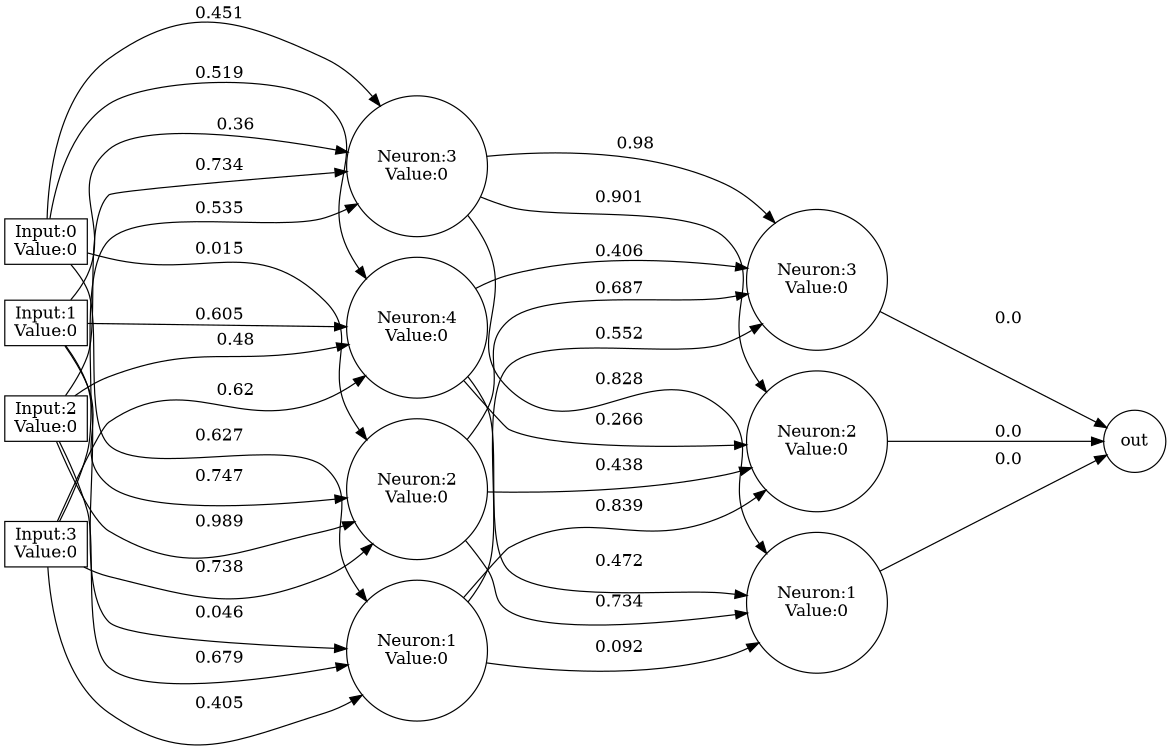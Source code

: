 digraph {
rankdir=LR
size="8,5"
	node [shape=cube]
	input1 [label="Input:0
Value:0"]
	input2 [label="Input:1
Value:0"]
	input3 [label="Input:2
Value:0"]
	input4 [label="Input:3
Value:0"]
	node [shape=circle]
	hidden_layer1 [label="Neuron:1
Value:0"]
	hidden_layer2 [label="Neuron:2
Value:0"]
	hidden_layer3 [label="Neuron:3
Value:0"]
	hidden_layer4 [label="Neuron:4
Value:0"]
	out_layer1 [label="Neuron:1
Value:0"]
	out_layer2 [label="Neuron:2
Value:0"]
	out_layer3 [label="Neuron:3
Value:0"]
	out [label=out]
		input1 -> hidden_layer1 [label="		0.627		"]
		input1 -> hidden_layer2 [label="		0.015		"]
		input1 -> hidden_layer3 [label="		0.451		"]
		input1 -> hidden_layer4 [label="		0.519		"]
		input2 -> hidden_layer1 [label="		0.046		"]
		input2 -> hidden_layer2 [label="		0.747		"]
		input2 -> hidden_layer3 [label="		0.36		"]
		input2 -> hidden_layer4 [label="		0.605		"]
		input3 -> hidden_layer1 [label="		0.679		"]
		input3 -> hidden_layer2 [label="		0.989		"]
		input3 -> hidden_layer3 [label="		0.734		"]
		input3 -> hidden_layer4 [label="		0.48		"]
		input4 -> hidden_layer1 [label="		0.405		"]
		input4 -> hidden_layer2 [label="		0.738		"]
		input4 -> hidden_layer3 [label="		0.535		"]
		input4 -> hidden_layer4 [label="		0.62		"]
		hidden_layer1 -> out_layer1 [label="		0.092		"]
		hidden_layer1 -> out_layer2 [label="		0.839		"]
		hidden_layer1 -> out_layer3 [label="		0.552		"]
		hidden_layer2 -> out_layer1 [label="		0.734		"]
		hidden_layer2 -> out_layer2 [label="		0.438		"]
		hidden_layer2 -> out_layer3 [label="		0.687		"]
		hidden_layer3 -> out_layer1 [label="		0.828		"]
		hidden_layer3 -> out_layer2 [label="		0.901		"]
		hidden_layer3 -> out_layer3 [label="		0.98		"]
		hidden_layer4 -> out_layer1 [label="		0.472		"]
		hidden_layer4 -> out_layer2 [label="		0.266		"]
		hidden_layer4 -> out_layer3 [label="		0.406		"]
		out_layer1 -> out [label="		0.0		"]
		out_layer2 -> out [label="		0.0		"]
		out_layer3 -> out [label="		0.0		"]
}
